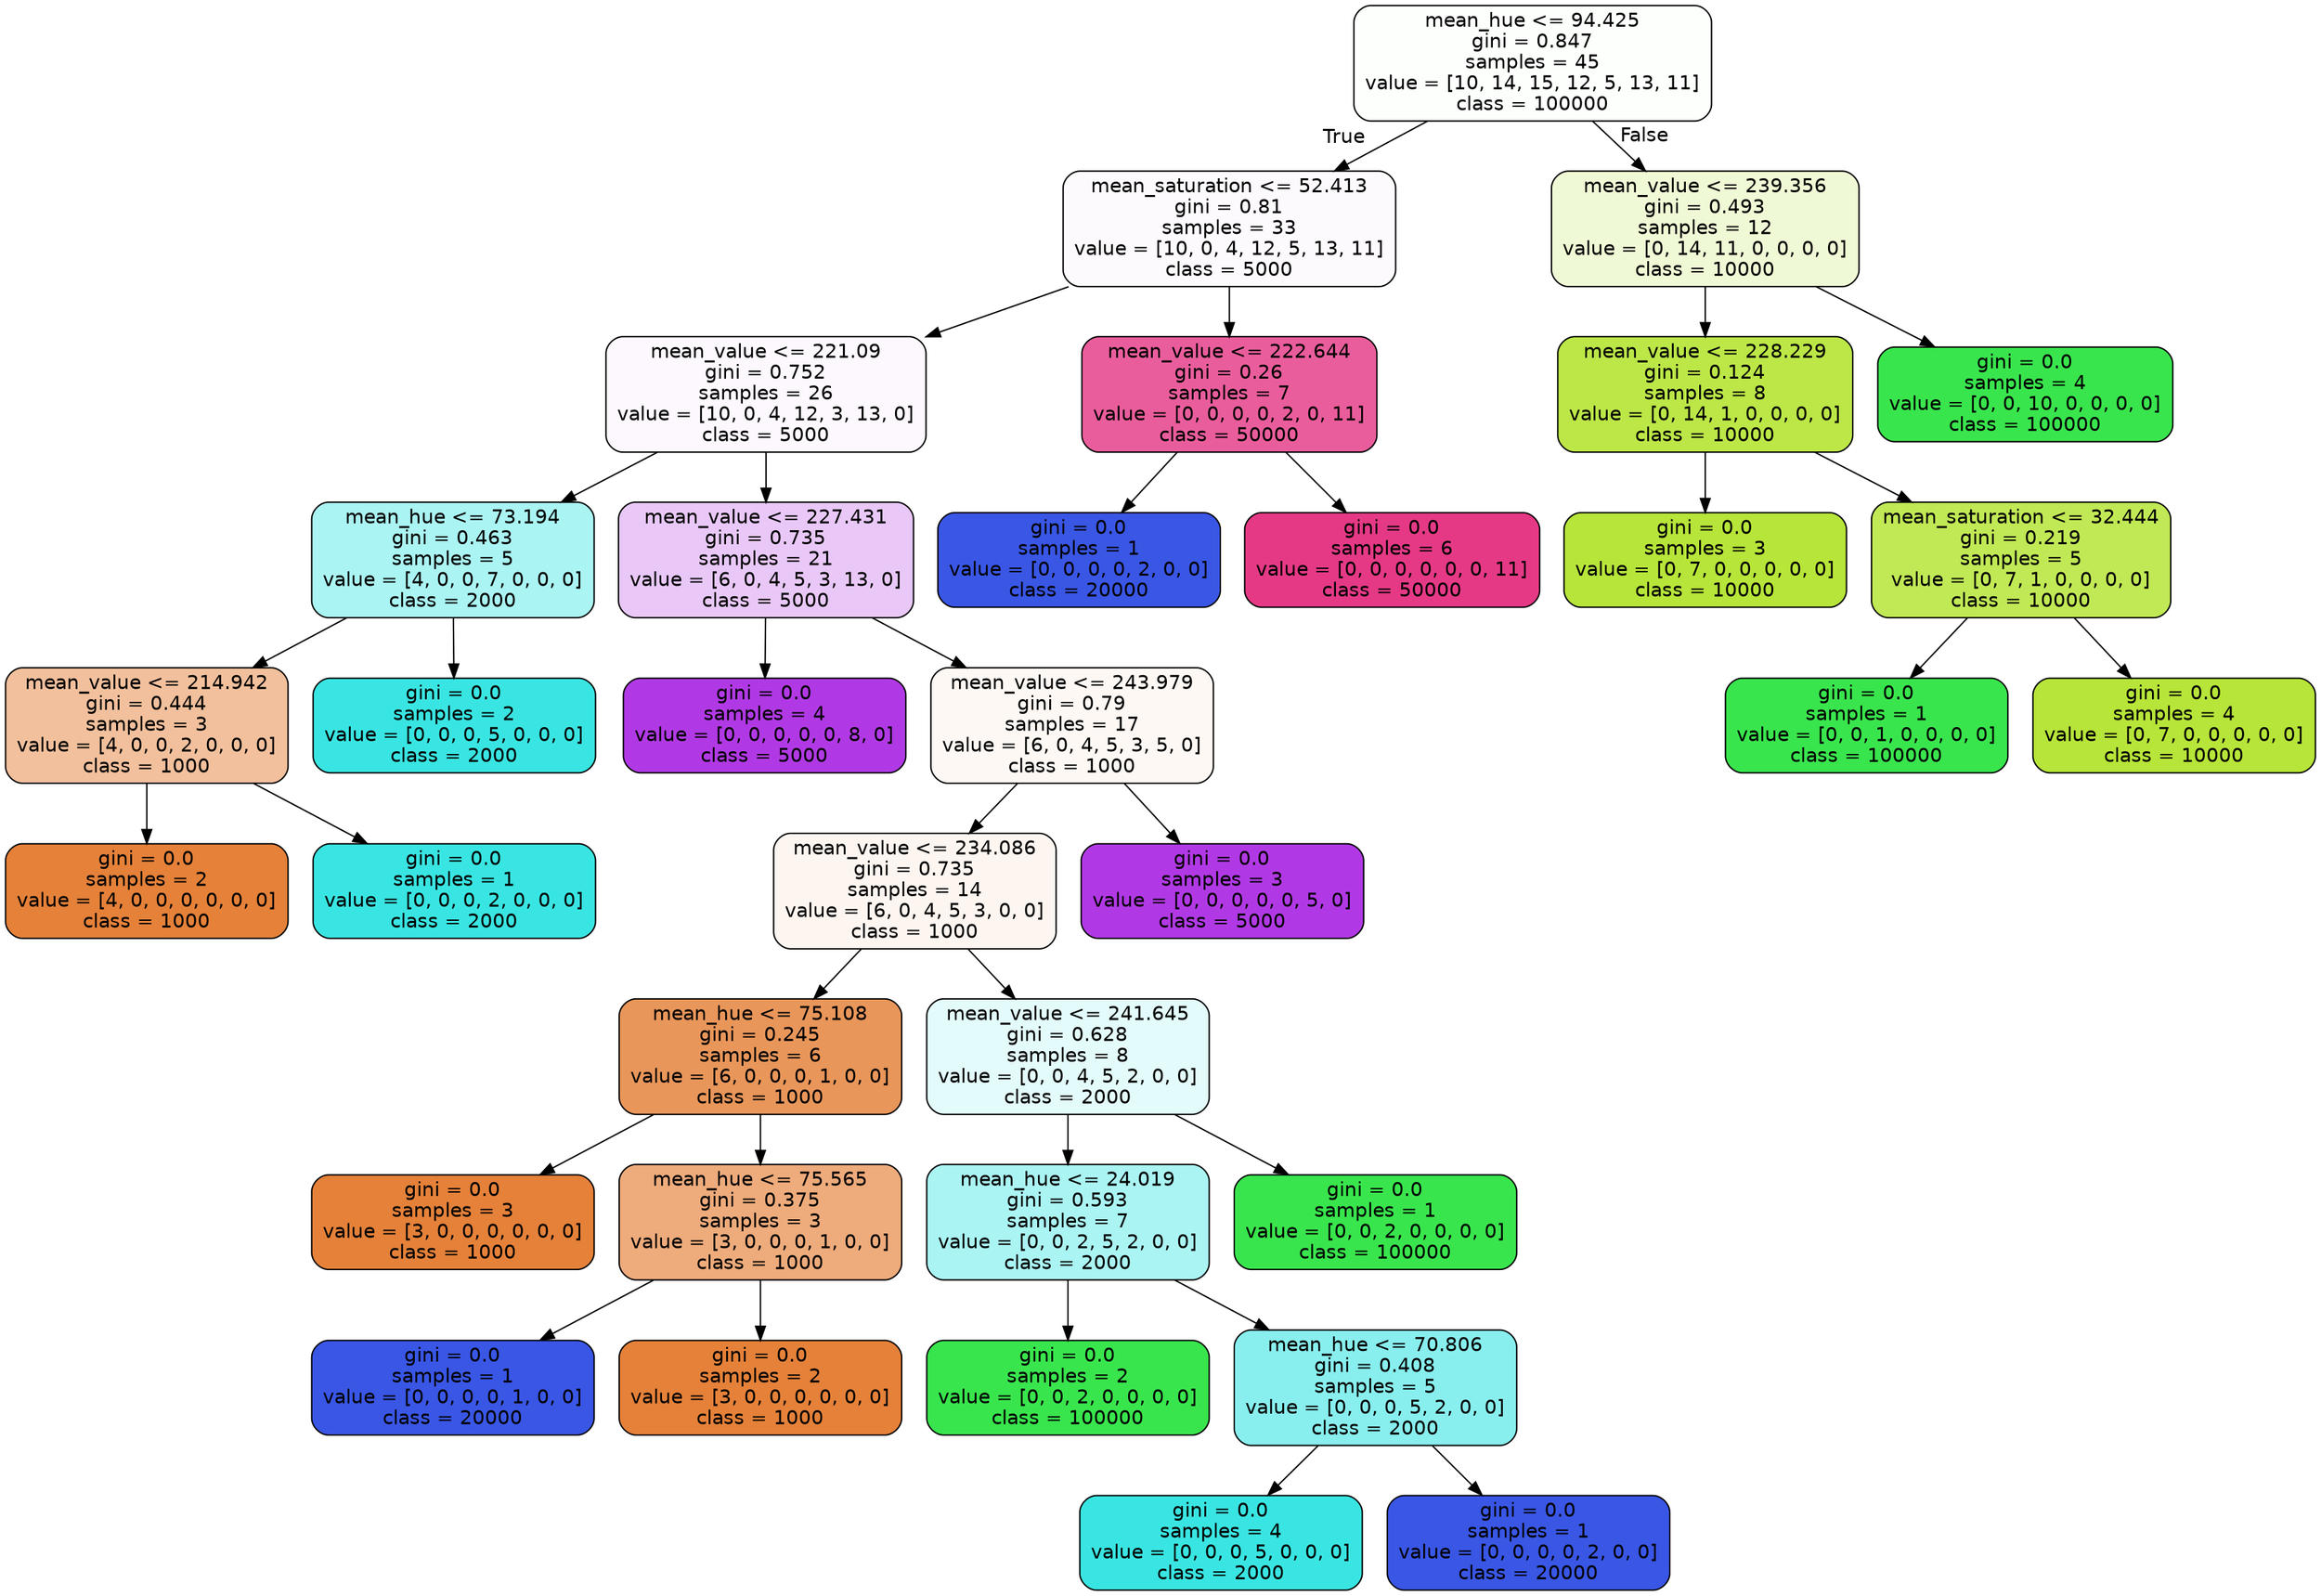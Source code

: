 digraph Tree {
node [shape=box, style="filled, rounded", color="black", fontname="helvetica"] ;
edge [fontname="helvetica"] ;
0 [label="mean_hue <= 94.425\ngini = 0.847\nsamples = 45\nvalue = [10, 14, 15, 12, 5, 13, 11]\nclass = 100000", fillcolor="#fcfffc"] ;
1 [label="mean_saturation <= 52.413\ngini = 0.81\nsamples = 33\nvalue = [10, 0, 4, 12, 5, 13, 11]\nclass = 5000", fillcolor="#fdfafe"] ;
0 -> 1 [labeldistance=2.5, labelangle=45, headlabel="True"] ;
2 [label="mean_value <= 221.09\ngini = 0.752\nsamples = 26\nvalue = [10, 0, 4, 12, 3, 13, 0]\nclass = 5000", fillcolor="#fcf8fe"] ;
1 -> 2 ;
3 [label="mean_hue <= 73.194\ngini = 0.463\nsamples = 5\nvalue = [4, 0, 0, 7, 0, 0, 0]\nclass = 2000", fillcolor="#aaf4f3"] ;
2 -> 3 ;
4 [label="mean_value <= 214.942\ngini = 0.444\nsamples = 3\nvalue = [4, 0, 0, 2, 0, 0, 0]\nclass = 1000", fillcolor="#f2c09c"] ;
3 -> 4 ;
5 [label="gini = 0.0\nsamples = 2\nvalue = [4, 0, 0, 0, 0, 0, 0]\nclass = 1000", fillcolor="#e58139"] ;
4 -> 5 ;
6 [label="gini = 0.0\nsamples = 1\nvalue = [0, 0, 0, 2, 0, 0, 0]\nclass = 2000", fillcolor="#39e5e2"] ;
4 -> 6 ;
7 [label="gini = 0.0\nsamples = 2\nvalue = [0, 0, 0, 5, 0, 0, 0]\nclass = 2000", fillcolor="#39e5e2"] ;
3 -> 7 ;
8 [label="mean_value <= 227.431\ngini = 0.735\nsamples = 21\nvalue = [6, 0, 4, 5, 3, 13, 0]\nclass = 5000", fillcolor="#e9c8f8"] ;
2 -> 8 ;
9 [label="gini = 0.0\nsamples = 4\nvalue = [0, 0, 0, 0, 0, 8, 0]\nclass = 5000", fillcolor="#b139e5"] ;
8 -> 9 ;
10 [label="mean_value <= 243.979\ngini = 0.79\nsamples = 17\nvalue = [6, 0, 4, 5, 3, 5, 0]\nclass = 1000", fillcolor="#fef8f4"] ;
8 -> 10 ;
11 [label="mean_value <= 234.086\ngini = 0.735\nsamples = 14\nvalue = [6, 0, 4, 5, 3, 0, 0]\nclass = 1000", fillcolor="#fdf5f0"] ;
10 -> 11 ;
12 [label="mean_hue <= 75.108\ngini = 0.245\nsamples = 6\nvalue = [6, 0, 0, 0, 1, 0, 0]\nclass = 1000", fillcolor="#e9965a"] ;
11 -> 12 ;
13 [label="gini = 0.0\nsamples = 3\nvalue = [3, 0, 0, 0, 0, 0, 0]\nclass = 1000", fillcolor="#e58139"] ;
12 -> 13 ;
14 [label="mean_hue <= 75.565\ngini = 0.375\nsamples = 3\nvalue = [3, 0, 0, 0, 1, 0, 0]\nclass = 1000", fillcolor="#eeab7b"] ;
12 -> 14 ;
15 [label="gini = 0.0\nsamples = 1\nvalue = [0, 0, 0, 0, 1, 0, 0]\nclass = 20000", fillcolor="#3956e5"] ;
14 -> 15 ;
16 [label="gini = 0.0\nsamples = 2\nvalue = [3, 0, 0, 0, 0, 0, 0]\nclass = 1000", fillcolor="#e58139"] ;
14 -> 16 ;
17 [label="mean_value <= 241.645\ngini = 0.628\nsamples = 8\nvalue = [0, 0, 4, 5, 2, 0, 0]\nclass = 2000", fillcolor="#e3fbfb"] ;
11 -> 17 ;
18 [label="mean_hue <= 24.019\ngini = 0.593\nsamples = 7\nvalue = [0, 0, 2, 5, 2, 0, 0]\nclass = 2000", fillcolor="#aaf4f3"] ;
17 -> 18 ;
19 [label="gini = 0.0\nsamples = 2\nvalue = [0, 0, 2, 0, 0, 0, 0]\nclass = 100000", fillcolor="#39e54d"] ;
18 -> 19 ;
20 [label="mean_hue <= 70.806\ngini = 0.408\nsamples = 5\nvalue = [0, 0, 0, 5, 2, 0, 0]\nclass = 2000", fillcolor="#88efee"] ;
18 -> 20 ;
21 [label="gini = 0.0\nsamples = 4\nvalue = [0, 0, 0, 5, 0, 0, 0]\nclass = 2000", fillcolor="#39e5e2"] ;
20 -> 21 ;
22 [label="gini = 0.0\nsamples = 1\nvalue = [0, 0, 0, 0, 2, 0, 0]\nclass = 20000", fillcolor="#3956e5"] ;
20 -> 22 ;
23 [label="gini = 0.0\nsamples = 1\nvalue = [0, 0, 2, 0, 0, 0, 0]\nclass = 100000", fillcolor="#39e54d"] ;
17 -> 23 ;
24 [label="gini = 0.0\nsamples = 3\nvalue = [0, 0, 0, 0, 0, 5, 0]\nclass = 5000", fillcolor="#b139e5"] ;
10 -> 24 ;
25 [label="mean_value <= 222.644\ngini = 0.26\nsamples = 7\nvalue = [0, 0, 0, 0, 2, 0, 11]\nclass = 50000", fillcolor="#ea5d9c"] ;
1 -> 25 ;
26 [label="gini = 0.0\nsamples = 1\nvalue = [0, 0, 0, 0, 2, 0, 0]\nclass = 20000", fillcolor="#3956e5"] ;
25 -> 26 ;
27 [label="gini = 0.0\nsamples = 6\nvalue = [0, 0, 0, 0, 0, 0, 11]\nclass = 50000", fillcolor="#e53986"] ;
25 -> 27 ;
28 [label="mean_value <= 239.356\ngini = 0.493\nsamples = 12\nvalue = [0, 14, 11, 0, 0, 0, 0]\nclass = 10000", fillcolor="#f0f9d5"] ;
0 -> 28 [labeldistance=2.5, labelangle=-45, headlabel="False"] ;
29 [label="mean_value <= 228.229\ngini = 0.124\nsamples = 8\nvalue = [0, 14, 1, 0, 0, 0, 0]\nclass = 10000", fillcolor="#bce747"] ;
28 -> 29 ;
30 [label="gini = 0.0\nsamples = 3\nvalue = [0, 7, 0, 0, 0, 0, 0]\nclass = 10000", fillcolor="#b7e539"] ;
29 -> 30 ;
31 [label="mean_saturation <= 32.444\ngini = 0.219\nsamples = 5\nvalue = [0, 7, 1, 0, 0, 0, 0]\nclass = 10000", fillcolor="#c1e955"] ;
29 -> 31 ;
32 [label="gini = 0.0\nsamples = 1\nvalue = [0, 0, 1, 0, 0, 0, 0]\nclass = 100000", fillcolor="#39e54d"] ;
31 -> 32 ;
33 [label="gini = 0.0\nsamples = 4\nvalue = [0, 7, 0, 0, 0, 0, 0]\nclass = 10000", fillcolor="#b7e539"] ;
31 -> 33 ;
34 [label="gini = 0.0\nsamples = 4\nvalue = [0, 0, 10, 0, 0, 0, 0]\nclass = 100000", fillcolor="#39e54d"] ;
28 -> 34 ;
}